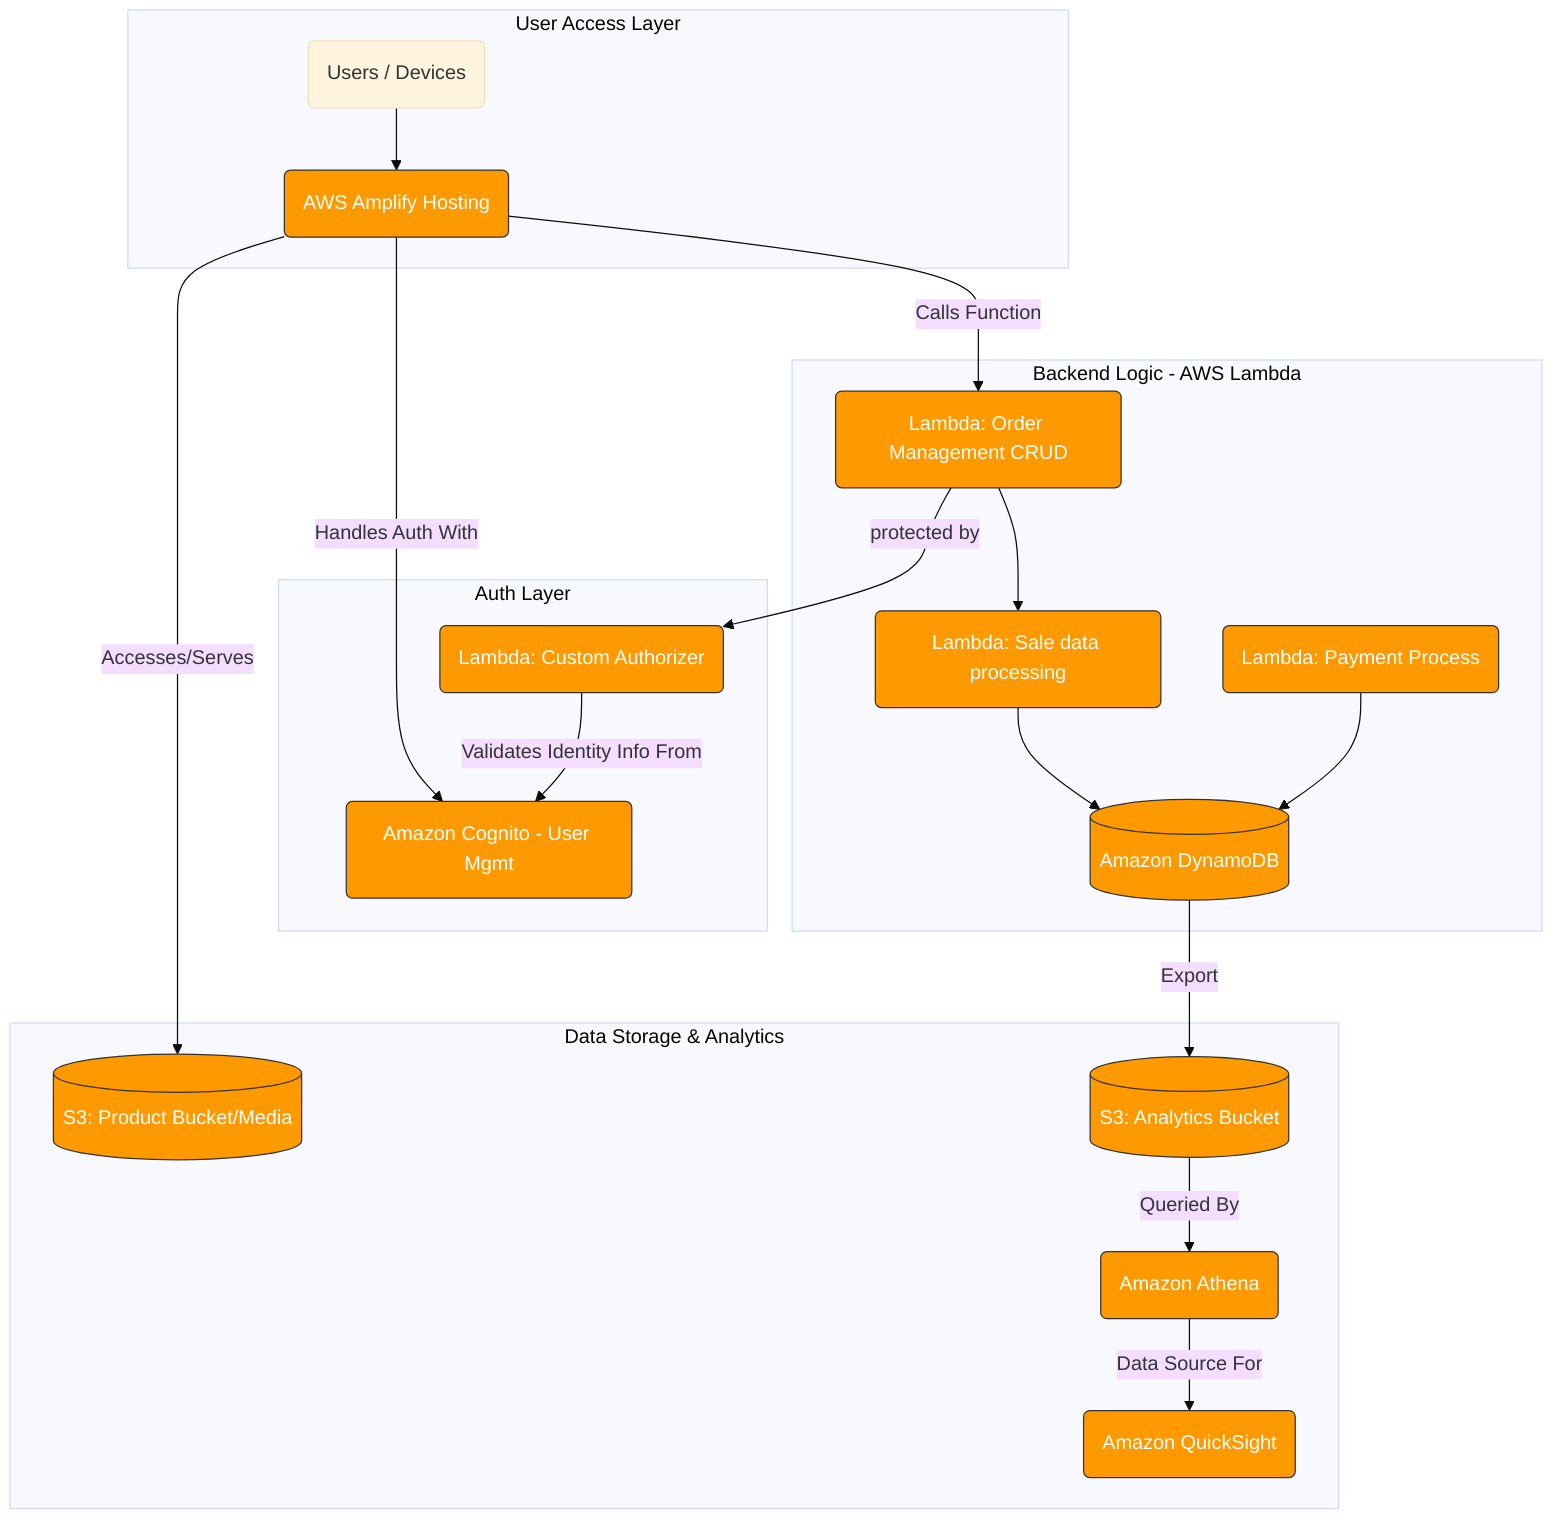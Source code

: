 ---
config:
  theme: base
  fontSize: 30px
  layout: fixed
---
flowchart TD
 subgraph subGraph0["User Access Layer"]
    direction LR
        Amplify("AWS Amplify Hosting")
        Users("Users / Devices")
  end
 subgraph subGraph1["Auth Layer"]
    direction TB
        Cognito("Amazon Cognito - User Mgmt")
        LambdaAuth("Lambda: Custom Authorizer")
  end
 subgraph subGraph2["Backend Logic - AWS Lambda"]
    direction TB
        LambdaOrders("Lambda: Order Management CRUD")
        LambdaSaleData("Lambda: Sale data processing")
        LambdaPayment("Lambda: Payment Process")
        DynamoDB[("Amazon DynamoDB")]
  end
 subgraph subGraph3["Data Storage & Analytics"]
    direction TB
        S3_Product[("S3: Product Bucket/Media")]
        S3_Analytics[("S3: Analytics Bucket")]
        Athena("Amazon Athena")
        QuickSight("Amazon QuickSight")
  end
    Users --> Amplify
    Amplify -- Handles Auth With --> Cognito
    LambdaAuth -- Validates Identity Info From --> Cognito
    Amplify -- Calls Function --> LambdaOrders
    LambdaOrders -- protected by --> LambdaAuth
    LambdaOrders --> LambdaSaleData
    LambdaSaleData --> DynamoDB
    LambdaPayment --> DynamoDB
    Amplify -- Accesses/Serves --> S3_Product
    DynamoDB -- Export --> S3_Analytics
    S3_Analytics -- Queried By --> Athena
    Athena -- Data Source For --> QuickSight
     Amplify:::awsService
     Cognito:::awsService
     LambdaAuth:::awsService
     LambdaOrders:::awsService
     LambdaSaleData:::awsService
     LambdaPayment:::awsService
     DynamoDB:::awsService
     S3_Product:::awsService
     S3_Analytics:::awsService
     Athena:::awsService
     QuickSight:::awsService
    classDef awsService fill:#FF9900,color:#fff,stroke:#333,stroke-width:1px